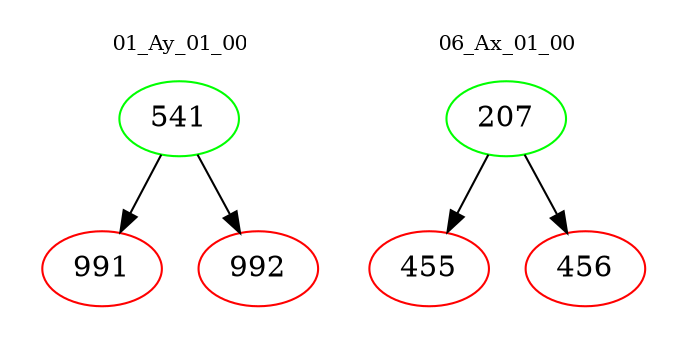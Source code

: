 digraph{
subgraph cluster_0 {
color = white
label = "01_Ay_01_00";
fontsize=10;
T0_541 [label="541", color="green"]
T0_541 -> T0_991 [color="black"]
T0_991 [label="991", color="red"]
T0_541 -> T0_992 [color="black"]
T0_992 [label="992", color="red"]
}
subgraph cluster_1 {
color = white
label = "06_Ax_01_00";
fontsize=10;
T1_207 [label="207", color="green"]
T1_207 -> T1_455 [color="black"]
T1_455 [label="455", color="red"]
T1_207 -> T1_456 [color="black"]
T1_456 [label="456", color="red"]
}
}
